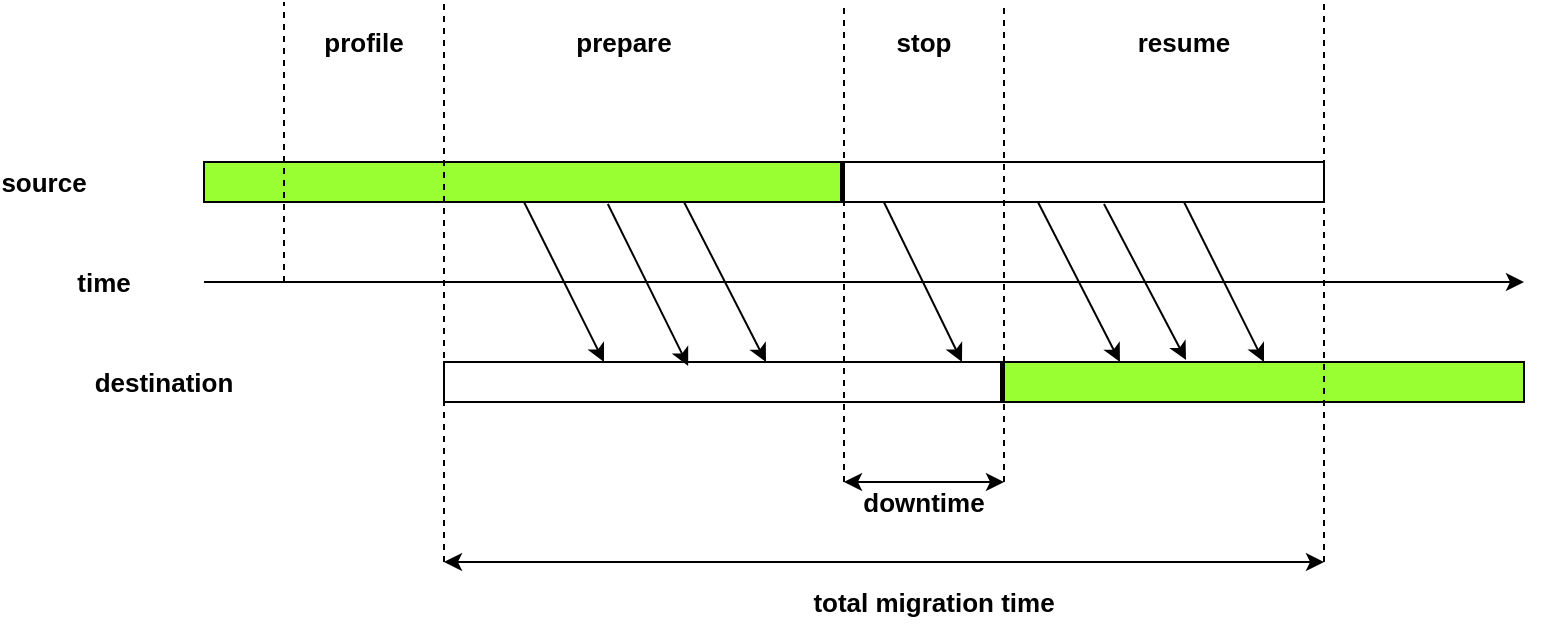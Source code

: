 <mxfile version="14.8.0" type="github">
  <diagram id="J4b6DzZkolP2pMpYlRsM" name="Page-1">
    <mxGraphModel dx="858" dy="450" grid="1" gridSize="10" guides="1" tooltips="1" connect="1" arrows="1" fold="1" page="1" pageScale="1" pageWidth="850" pageHeight="1100" background="none" math="0" shadow="0">
      <root>
        <mxCell id="0" />
        <mxCell id="1" parent="0" />
        <mxCell id="hu1pRNOc13PV_lcluN5o-5" value="" style="rounded=0;whiteSpace=wrap;html=1;fillColor=#99FF33;" vertex="1" parent="1">
          <mxGeometry x="120" y="200" width="320" height="20" as="geometry" />
        </mxCell>
        <mxCell id="hu1pRNOc13PV_lcluN5o-6" value="" style="endArrow=classic;html=1;" edge="1" parent="1">
          <mxGeometry width="50" height="50" relative="1" as="geometry">
            <mxPoint x="120" y="260" as="sourcePoint" />
            <mxPoint x="780" y="260" as="targetPoint" />
          </mxGeometry>
        </mxCell>
        <mxCell id="hu1pRNOc13PV_lcluN5o-8" value="" style="rounded=0;whiteSpace=wrap;html=1;" vertex="1" parent="1">
          <mxGeometry x="240" y="300" width="280" height="20" as="geometry" />
        </mxCell>
        <mxCell id="hu1pRNOc13PV_lcluN5o-9" value="" style="endArrow=none;dashed=1;html=1;" edge="1" parent="1">
          <mxGeometry width="50" height="50" relative="1" as="geometry">
            <mxPoint x="160" y="260" as="sourcePoint" />
            <mxPoint x="160" y="120" as="targetPoint" />
          </mxGeometry>
        </mxCell>
        <mxCell id="hu1pRNOc13PV_lcluN5o-10" value="" style="endArrow=none;dashed=1;html=1;" edge="1" parent="1">
          <mxGeometry width="50" height="50" relative="1" as="geometry">
            <mxPoint x="240" y="400" as="sourcePoint" />
            <mxPoint x="240" y="120" as="targetPoint" />
          </mxGeometry>
        </mxCell>
        <mxCell id="hu1pRNOc13PV_lcluN5o-11" value="" style="endArrow=none;dashed=1;html=1;" edge="1" parent="1">
          <mxGeometry width="50" height="50" relative="1" as="geometry">
            <mxPoint x="440" y="360" as="sourcePoint" />
            <mxPoint x="440" y="120" as="targetPoint" />
          </mxGeometry>
        </mxCell>
        <mxCell id="hu1pRNOc13PV_lcluN5o-16" value="" style="endArrow=classic;startArrow=classic;html=1;" edge="1" parent="1">
          <mxGeometry width="50" height="50" relative="1" as="geometry">
            <mxPoint x="440" y="360" as="sourcePoint" />
            <mxPoint x="520" y="360" as="targetPoint" />
          </mxGeometry>
        </mxCell>
        <mxCell id="hu1pRNOc13PV_lcluN5o-17" value="downtime" style="text;html=1;strokeColor=none;fillColor=none;align=center;verticalAlign=middle;whiteSpace=wrap;rounded=0;fontStyle=1;fontSize=13;" vertex="1" parent="1">
          <mxGeometry x="460" y="360" width="40" height="20" as="geometry" />
        </mxCell>
        <mxCell id="hu1pRNOc13PV_lcluN5o-18" value="" style="endArrow=classic;startArrow=classic;html=1;strokeColor=#000000;" edge="1" parent="1">
          <mxGeometry width="50" height="50" relative="1" as="geometry">
            <mxPoint x="240" y="400" as="sourcePoint" />
            <mxPoint x="680" y="400" as="targetPoint" />
          </mxGeometry>
        </mxCell>
        <mxCell id="hu1pRNOc13PV_lcluN5o-19" value="" style="endArrow=classic;html=1;strokeColor=#000000;exitX=0.5;exitY=1;exitDx=0;exitDy=0;" edge="1" parent="1" source="hu1pRNOc13PV_lcluN5o-5">
          <mxGeometry width="50" height="50" relative="1" as="geometry">
            <mxPoint x="280" y="230" as="sourcePoint" />
            <mxPoint x="320" y="300" as="targetPoint" />
          </mxGeometry>
        </mxCell>
        <mxCell id="hu1pRNOc13PV_lcluN5o-20" value="" style="endArrow=classic;html=1;strokeColor=#000000;exitX=0.631;exitY=1.05;exitDx=0;exitDy=0;exitPerimeter=0;entryX=0.436;entryY=0.1;entryDx=0;entryDy=0;entryPerimeter=0;" edge="1" parent="1" source="hu1pRNOc13PV_lcluN5o-5" target="hu1pRNOc13PV_lcluN5o-8">
          <mxGeometry width="50" height="50" relative="1" as="geometry">
            <mxPoint x="320" y="230" as="sourcePoint" />
            <mxPoint x="358" y="290" as="targetPoint" />
          </mxGeometry>
        </mxCell>
        <mxCell id="hu1pRNOc13PV_lcluN5o-21" value="" style="endArrow=classic;html=1;strokeColor=#000000;exitX=0.75;exitY=1;exitDx=0;exitDy=0;entryX=0.575;entryY=0;entryDx=0;entryDy=0;entryPerimeter=0;" edge="1" parent="1" source="hu1pRNOc13PV_lcluN5o-5" target="hu1pRNOc13PV_lcluN5o-8">
          <mxGeometry width="50" height="50" relative="1" as="geometry">
            <mxPoint x="361" y="240" as="sourcePoint" />
            <mxPoint x="398" y="280" as="targetPoint" />
          </mxGeometry>
        </mxCell>
        <mxCell id="hu1pRNOc13PV_lcluN5o-22" value="" style="endArrow=classic;html=1;strokeColor=#000000;exitX=0.083;exitY=1;exitDx=0;exitDy=0;exitPerimeter=0;" edge="1" parent="1" source="hu1pRNOc13PV_lcluN5o-34">
          <mxGeometry width="50" height="50" relative="1" as="geometry">
            <mxPoint x="450" y="224" as="sourcePoint" />
            <mxPoint x="499" y="300" as="targetPoint" />
          </mxGeometry>
        </mxCell>
        <mxCell id="hu1pRNOc13PV_lcluN5o-23" value="" style="endArrow=classic;html=1;strokeColor=#000000;exitX=0.404;exitY=1;exitDx=0;exitDy=0;exitPerimeter=0;entryX=0.223;entryY=0;entryDx=0;entryDy=0;entryPerimeter=0;" edge="1" parent="1" source="hu1pRNOc13PV_lcluN5o-34" target="hu1pRNOc13PV_lcluN5o-37">
          <mxGeometry width="50" height="50" relative="1" as="geometry">
            <mxPoint x="540" y="230" as="sourcePoint" />
            <mxPoint x="575" y="280" as="targetPoint" />
          </mxGeometry>
        </mxCell>
        <mxCell id="hu1pRNOc13PV_lcluN5o-24" value="" style="endArrow=classic;html=1;strokeColor=#000000;entryX=0.35;entryY=-0.05;entryDx=0;entryDy=0;entryPerimeter=0;" edge="1" parent="1" target="hu1pRNOc13PV_lcluN5o-37">
          <mxGeometry width="50" height="50" relative="1" as="geometry">
            <mxPoint x="570" y="221" as="sourcePoint" />
            <mxPoint x="610" y="300" as="targetPoint" />
          </mxGeometry>
        </mxCell>
        <mxCell id="hu1pRNOc13PV_lcluN5o-30" value="" style="line;strokeWidth=4;direction=south;html=1;perimeter=backbonePerimeter;points=[];outlineConnect=0;fillColor=#7EA6E0;" vertex="1" parent="1">
          <mxGeometry x="430" y="200" width="20" height="20" as="geometry" />
        </mxCell>
        <mxCell id="hu1pRNOc13PV_lcluN5o-31" value="" style="line;strokeWidth=4;direction=south;html=1;perimeter=backbonePerimeter;points=[];outlineConnect=0;" vertex="1" parent="1">
          <mxGeometry x="510" y="300" width="20" height="20" as="geometry" />
        </mxCell>
        <mxCell id="hu1pRNOc13PV_lcluN5o-33" value="" style="endArrow=classic;html=1;strokeColor=#000000;entryX=0.5;entryY=0;entryDx=0;entryDy=0;" edge="1" parent="1" target="hu1pRNOc13PV_lcluN5o-37">
          <mxGeometry width="50" height="50" relative="1" as="geometry">
            <mxPoint x="610" y="220" as="sourcePoint" />
            <mxPoint x="658" y="298" as="targetPoint" />
          </mxGeometry>
        </mxCell>
        <mxCell id="hu1pRNOc13PV_lcluN5o-34" value="" style="rounded=0;whiteSpace=wrap;html=1;fillColor=#FFFFFF;" vertex="1" parent="1">
          <mxGeometry x="440" y="200" width="240" height="20" as="geometry" />
        </mxCell>
        <mxCell id="hu1pRNOc13PV_lcluN5o-37" value="" style="rounded=0;whiteSpace=wrap;html=1;fillColor=#99FF33;" vertex="1" parent="1">
          <mxGeometry x="520" y="300" width="260" height="20" as="geometry" />
        </mxCell>
        <mxCell id="hu1pRNOc13PV_lcluN5o-42" value="profile" style="text;html=1;strokeColor=none;fillColor=none;align=center;verticalAlign=middle;whiteSpace=wrap;rounded=0;fontSize=13;fontStyle=1" vertex="1" parent="1">
          <mxGeometry x="180" y="130" width="40" height="20" as="geometry" />
        </mxCell>
        <mxCell id="hu1pRNOc13PV_lcluN5o-43" value="prepare" style="text;html=1;strokeColor=none;fillColor=none;align=center;verticalAlign=middle;whiteSpace=wrap;rounded=0;fontSize=13;fontStyle=1" vertex="1" parent="1">
          <mxGeometry x="310" y="130" width="40" height="20" as="geometry" />
        </mxCell>
        <mxCell id="hu1pRNOc13PV_lcluN5o-44" value="stop" style="text;html=1;strokeColor=none;fillColor=none;align=center;verticalAlign=middle;whiteSpace=wrap;rounded=0;fontSize=13;fontStyle=1" vertex="1" parent="1">
          <mxGeometry x="460" y="130" width="40" height="20" as="geometry" />
        </mxCell>
        <mxCell id="hu1pRNOc13PV_lcluN5o-46" value="resume" style="text;html=1;strokeColor=none;fillColor=none;align=center;verticalAlign=middle;whiteSpace=wrap;rounded=0;fontSize=13;fontStyle=1" vertex="1" parent="1">
          <mxGeometry x="590" y="130" width="40" height="20" as="geometry" />
        </mxCell>
        <mxCell id="hu1pRNOc13PV_lcluN5o-47" value="total migration time" style="text;html=1;strokeColor=none;fillColor=none;align=center;verticalAlign=middle;whiteSpace=wrap;rounded=0;fontSize=13;fontStyle=1" vertex="1" parent="1">
          <mxGeometry x="380" y="410" width="210" height="20" as="geometry" />
        </mxCell>
        <mxCell id="hu1pRNOc13PV_lcluN5o-48" value="time" style="text;html=1;strokeColor=none;fillColor=none;align=center;verticalAlign=middle;whiteSpace=wrap;rounded=0;fontSize=13;fontStyle=1" vertex="1" parent="1">
          <mxGeometry x="50" y="250" width="40" height="20" as="geometry" />
        </mxCell>
        <mxCell id="hu1pRNOc13PV_lcluN5o-49" value="source" style="text;html=1;strokeColor=none;fillColor=none;align=center;verticalAlign=middle;whiteSpace=wrap;rounded=0;fontSize=13;fontStyle=1" vertex="1" parent="1">
          <mxGeometry x="20" y="200" width="40" height="20" as="geometry" />
        </mxCell>
        <mxCell id="hu1pRNOc13PV_lcluN5o-50" value="&lt;b&gt;destination&lt;/b&gt;" style="text;html=1;strokeColor=none;fillColor=none;align=center;verticalAlign=middle;whiteSpace=wrap;rounded=0;fontSize=13;" vertex="1" parent="1">
          <mxGeometry x="30" y="300" width="140" height="20" as="geometry" />
        </mxCell>
        <mxCell id="hu1pRNOc13PV_lcluN5o-52" value="" style="endArrow=none;dashed=1;html=1;fontSize=13;strokeColor=#000000;" edge="1" parent="1">
          <mxGeometry width="50" height="50" relative="1" as="geometry">
            <mxPoint x="680" y="400" as="sourcePoint" />
            <mxPoint x="680" y="120" as="targetPoint" />
          </mxGeometry>
        </mxCell>
        <mxCell id="hu1pRNOc13PV_lcluN5o-53" value="" style="endArrow=none;dashed=1;html=1;fontSize=13;strokeColor=#000000;" edge="1" parent="1">
          <mxGeometry width="50" height="50" relative="1" as="geometry">
            <mxPoint x="520" y="360" as="sourcePoint" />
            <mxPoint x="520" y="120" as="targetPoint" />
          </mxGeometry>
        </mxCell>
      </root>
    </mxGraphModel>
  </diagram>
</mxfile>
